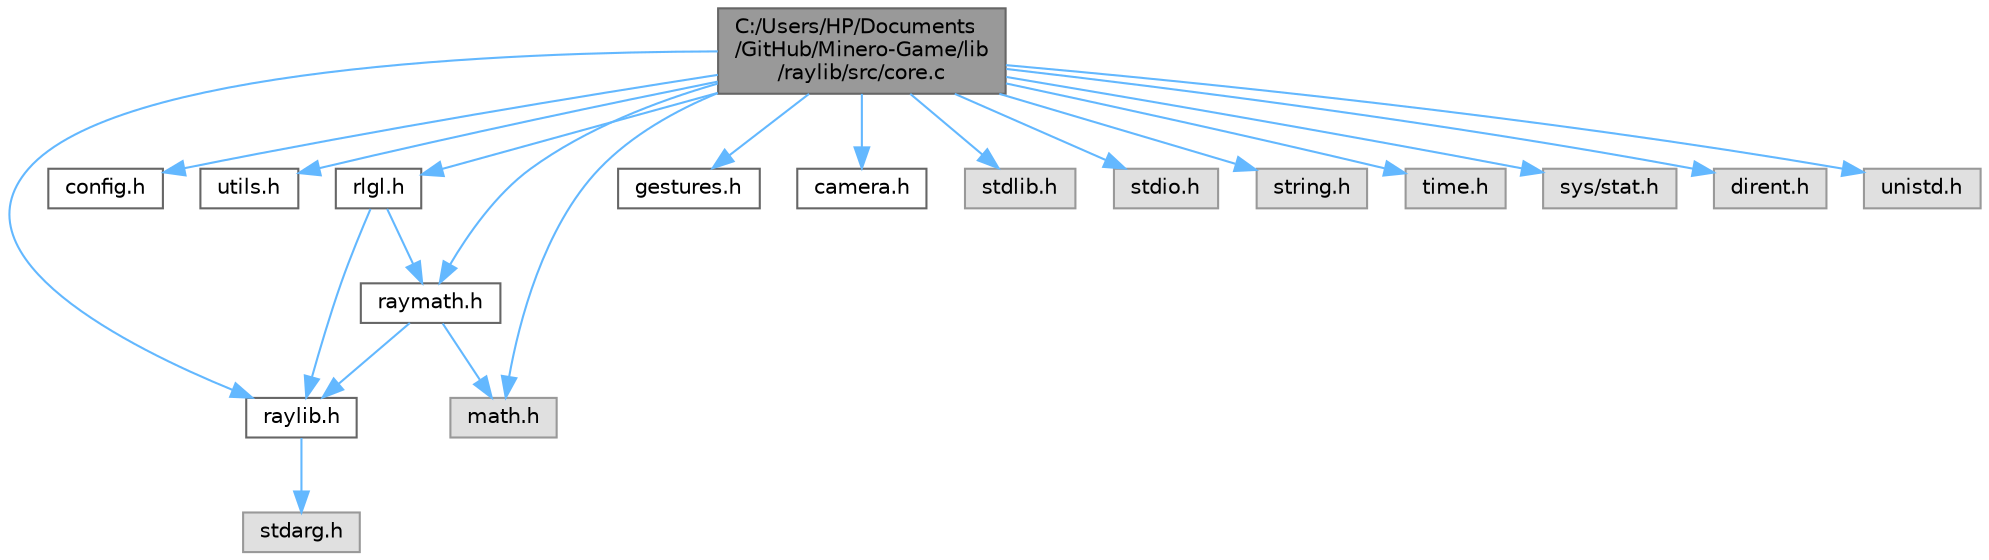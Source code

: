 digraph "C:/Users/HP/Documents/GitHub/Minero-Game/lib/raylib/src/core.c"
{
 // LATEX_PDF_SIZE
  bgcolor="transparent";
  edge [fontname=Helvetica,fontsize=10,labelfontname=Helvetica,labelfontsize=10];
  node [fontname=Helvetica,fontsize=10,shape=box,height=0.2,width=0.4];
  Node1 [id="Node000001",label="C:/Users/HP/Documents\l/GitHub/Minero-Game/lib\l/raylib/src/core.c",height=0.2,width=0.4,color="gray40", fillcolor="grey60", style="filled", fontcolor="black",tooltip=" "];
  Node1 -> Node2 [id="edge41_Node000001_Node000002",color="steelblue1",style="solid",tooltip=" "];
  Node2 [id="Node000002",label="raylib.h",height=0.2,width=0.4,color="grey40", fillcolor="white", style="filled",URL="$lib_2raylib_2src_2raylib_8h.html",tooltip=" "];
  Node2 -> Node3 [id="edge42_Node000002_Node000003",color="steelblue1",style="solid",tooltip=" "];
  Node3 [id="Node000003",label="stdarg.h",height=0.2,width=0.4,color="grey60", fillcolor="#E0E0E0", style="filled",tooltip=" "];
  Node1 -> Node4 [id="edge43_Node000001_Node000004",color="steelblue1",style="solid",tooltip=" "];
  Node4 [id="Node000004",label="config.h",height=0.2,width=0.4,color="grey40", fillcolor="white", style="filled",URL="$lib_2raylib_2src_2config_8h.html",tooltip=" "];
  Node1 -> Node5 [id="edge44_Node000001_Node000005",color="steelblue1",style="solid",tooltip=" "];
  Node5 [id="Node000005",label="utils.h",height=0.2,width=0.4,color="grey40", fillcolor="white", style="filled",URL="$lib_2raylib_2src_2utils_8h.html",tooltip=" "];
  Node1 -> Node6 [id="edge45_Node000001_Node000006",color="steelblue1",style="solid",tooltip=" "];
  Node6 [id="Node000006",label="raymath.h",height=0.2,width=0.4,color="grey40", fillcolor="white", style="filled",URL="$lib_2raylib_2src_2raymath_8h.html",tooltip=" "];
  Node6 -> Node2 [id="edge46_Node000006_Node000002",color="steelblue1",style="solid",tooltip=" "];
  Node6 -> Node7 [id="edge47_Node000006_Node000007",color="steelblue1",style="solid",tooltip=" "];
  Node7 [id="Node000007",label="math.h",height=0.2,width=0.4,color="grey60", fillcolor="#E0E0E0", style="filled",tooltip=" "];
  Node1 -> Node8 [id="edge48_Node000001_Node000008",color="steelblue1",style="solid",tooltip=" "];
  Node8 [id="Node000008",label="rlgl.h",height=0.2,width=0.4,color="grey40", fillcolor="white", style="filled",URL="$lib_2raylib_2src_2rlgl_8h.html",tooltip=" "];
  Node8 -> Node2 [id="edge49_Node000008_Node000002",color="steelblue1",style="solid",tooltip=" "];
  Node8 -> Node6 [id="edge50_Node000008_Node000006",color="steelblue1",style="solid",tooltip=" "];
  Node1 -> Node9 [id="edge51_Node000001_Node000009",color="steelblue1",style="solid",tooltip=" "];
  Node9 [id="Node000009",label="gestures.h",height=0.2,width=0.4,color="grey40", fillcolor="white", style="filled",URL="$lib_2raylib_2src_2gestures_8h.html",tooltip=" "];
  Node1 -> Node10 [id="edge52_Node000001_Node000010",color="steelblue1",style="solid",tooltip=" "];
  Node10 [id="Node000010",label="camera.h",height=0.2,width=0.4,color="grey40", fillcolor="white", style="filled",URL="$lib_2raylib_2src_2camera_8h.html",tooltip=" "];
  Node1 -> Node11 [id="edge53_Node000001_Node000011",color="steelblue1",style="solid",tooltip=" "];
  Node11 [id="Node000011",label="stdlib.h",height=0.2,width=0.4,color="grey60", fillcolor="#E0E0E0", style="filled",tooltip=" "];
  Node1 -> Node12 [id="edge54_Node000001_Node000012",color="steelblue1",style="solid",tooltip=" "];
  Node12 [id="Node000012",label="stdio.h",height=0.2,width=0.4,color="grey60", fillcolor="#E0E0E0", style="filled",tooltip=" "];
  Node1 -> Node13 [id="edge55_Node000001_Node000013",color="steelblue1",style="solid",tooltip=" "];
  Node13 [id="Node000013",label="string.h",height=0.2,width=0.4,color="grey60", fillcolor="#E0E0E0", style="filled",tooltip=" "];
  Node1 -> Node14 [id="edge56_Node000001_Node000014",color="steelblue1",style="solid",tooltip=" "];
  Node14 [id="Node000014",label="time.h",height=0.2,width=0.4,color="grey60", fillcolor="#E0E0E0", style="filled",tooltip=" "];
  Node1 -> Node7 [id="edge57_Node000001_Node000007",color="steelblue1",style="solid",tooltip=" "];
  Node1 -> Node15 [id="edge58_Node000001_Node000015",color="steelblue1",style="solid",tooltip=" "];
  Node15 [id="Node000015",label="sys/stat.h",height=0.2,width=0.4,color="grey60", fillcolor="#E0E0E0", style="filled",tooltip=" "];
  Node1 -> Node16 [id="edge59_Node000001_Node000016",color="steelblue1",style="solid",tooltip=" "];
  Node16 [id="Node000016",label="dirent.h",height=0.2,width=0.4,color="grey60", fillcolor="#E0E0E0", style="filled",tooltip=" "];
  Node1 -> Node17 [id="edge60_Node000001_Node000017",color="steelblue1",style="solid",tooltip=" "];
  Node17 [id="Node000017",label="unistd.h",height=0.2,width=0.4,color="grey60", fillcolor="#E0E0E0", style="filled",tooltip=" "];
}
